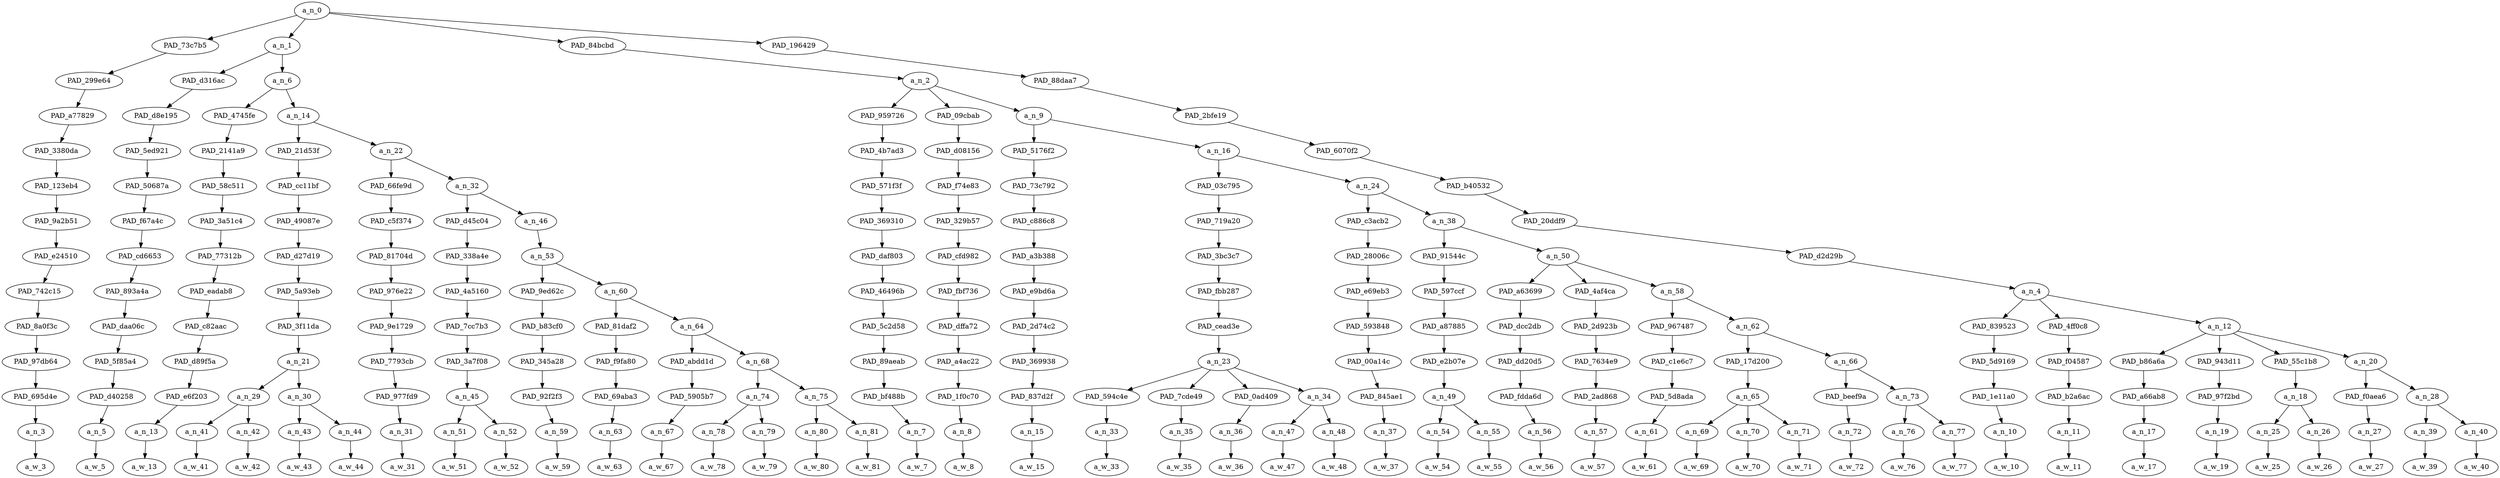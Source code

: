 strict digraph "" {
	a_n_0	[div_dir=1,
		index=0,
		level=13,
		pos="23.567220052083336,13!",
		text_span="[0, 1, 2, 3, 4, 5, 6, 7, 8, 9, 10, 11, 12, 13, 14, 15, 16, 17, 18, 19, 20, 21, 22, 23, 24, 25, 26, 27, 28, 29, 30, 31, 32, 33, 34, \
35, 36, 37, 38, 39, 40, 41, 42, 43, 44, 45]",
		value=1.00000000];
	PAD_73c7b5	[div_dir=1,
		index=2,
		level=12,
		pos="36.0,12!",
		text_span="[36]",
		value=0.01457310];
	a_n_0 -> PAD_73c7b5;
	a_n_1	[div_dir=1,
		index=0,
		level=12,
		pos="1.611328125,12!",
		text_span="[0, 1, 2, 3, 4, 5, 6, 7, 8, 9, 10, 11, 12, 13, 14, 15]",
		value=0.37267355];
	a_n_0 -> a_n_1;
	PAD_84bcbd	[div_dir=1,
		index=1,
		level=12,
		pos="17.88671875,12!",
		text_span="[16, 17, 18, 19, 20, 21, 22, 23, 24, 25, 26, 27, 28, 29, 30, 31, 32, 33, 34, 35]",
		value=0.39887964];
	a_n_0 -> PAD_84bcbd;
	PAD_196429	[div_dir=1,
		index=3,
		level=12,
		pos="38.770833333333336,12!",
		text_span="[37, 38, 39, 40, 41, 42, 43, 44, 45]",
		value=0.21325934];
	a_n_0 -> PAD_196429;
	PAD_299e64	[div_dir=1,
		index=3,
		level=11,
		pos="36.0,11!",
		text_span="[36]",
		value=0.01457310];
	PAD_73c7b5 -> PAD_299e64;
	PAD_a77829	[div_dir=1,
		index=6,
		level=10,
		pos="36.0,10!",
		text_span="[36]",
		value=0.01457310];
	PAD_299e64 -> PAD_a77829;
	PAD_3380da	[div_dir=1,
		index=8,
		level=9,
		pos="36.0,9!",
		text_span="[36]",
		value=0.01457310];
	PAD_a77829 -> PAD_3380da;
	PAD_123eb4	[div_dir=1,
		index=10,
		level=8,
		pos="36.0,8!",
		text_span="[36]",
		value=0.01457310];
	PAD_3380da -> PAD_123eb4;
	PAD_9a2b51	[div_dir=1,
		index=12,
		level=7,
		pos="36.0,7!",
		text_span="[36]",
		value=0.01457310];
	PAD_123eb4 -> PAD_9a2b51;
	PAD_e24510	[div_dir=1,
		index=13,
		level=6,
		pos="36.0,6!",
		text_span="[36]",
		value=0.01457310];
	PAD_9a2b51 -> PAD_e24510;
	PAD_742c15	[div_dir=1,
		index=16,
		level=5,
		pos="36.0,5!",
		text_span="[36]",
		value=0.01457310];
	PAD_e24510 -> PAD_742c15;
	PAD_8a0f3c	[div_dir=1,
		index=18,
		level=4,
		pos="36.0,4!",
		text_span="[36]",
		value=0.01457310];
	PAD_742c15 -> PAD_8a0f3c;
	PAD_97db64	[div_dir=1,
		index=20,
		level=3,
		pos="36.0,3!",
		text_span="[36]",
		value=0.01457310];
	PAD_8a0f3c -> PAD_97db64;
	PAD_695d4e	[div_dir=1,
		index=26,
		level=2,
		pos="36.0,2!",
		text_span="[36]",
		value=0.01457310];
	PAD_97db64 -> PAD_695d4e;
	a_n_3	[div_dir=1,
		index=36,
		level=1,
		pos="36.0,1!",
		text_span="[36]",
		value=0.01457310];
	PAD_695d4e -> a_n_3;
	a_w_3	[div_dir=0,
		index=36,
		level=0,
		pos="36,0!",
		text_span="[36]",
		value=or];
	a_n_3 -> a_w_3;
	PAD_d316ac	[div_dir=1,
		index=0,
		level=11,
		pos="0.0,11!",
		text_span="[0]",
		value=0.01668353];
	a_n_1 -> PAD_d316ac;
	a_n_6	[div_dir=1,
		index=1,
		level=11,
		pos="3.22265625,11!",
		text_span="[1, 2, 3, 4, 5, 6, 7, 8, 9, 10, 11, 12, 13, 14, 15]",
		value=0.35558776];
	a_n_1 -> a_n_6;
	PAD_d8e195	[div_dir=1,
		index=0,
		level=10,
		pos="0.0,10!",
		text_span="[0]",
		value=0.01668353];
	PAD_d316ac -> PAD_d8e195;
	PAD_5ed921	[div_dir=1,
		index=0,
		level=9,
		pos="0.0,9!",
		text_span="[0]",
		value=0.01668353];
	PAD_d8e195 -> PAD_5ed921;
	PAD_50687a	[div_dir=1,
		index=0,
		level=8,
		pos="0.0,8!",
		text_span="[0]",
		value=0.01668353];
	PAD_5ed921 -> PAD_50687a;
	PAD_f67a4c	[div_dir=1,
		index=0,
		level=7,
		pos="0.0,7!",
		text_span="[0]",
		value=0.01668353];
	PAD_50687a -> PAD_f67a4c;
	PAD_cd6653	[div_dir=1,
		index=0,
		level=6,
		pos="0.0,6!",
		text_span="[0]",
		value=0.01668353];
	PAD_f67a4c -> PAD_cd6653;
	PAD_893a4a	[div_dir=1,
		index=0,
		level=5,
		pos="0.0,5!",
		text_span="[0]",
		value=0.01668353];
	PAD_cd6653 -> PAD_893a4a;
	PAD_daa06c	[div_dir=1,
		index=0,
		level=4,
		pos="0.0,4!",
		text_span="[0]",
		value=0.01668353];
	PAD_893a4a -> PAD_daa06c;
	PAD_5f85a4	[div_dir=1,
		index=0,
		level=3,
		pos="0.0,3!",
		text_span="[0]",
		value=0.01668353];
	PAD_daa06c -> PAD_5f85a4;
	PAD_d40258	[div_dir=1,
		index=0,
		level=2,
		pos="0.0,2!",
		text_span="[0]",
		value=0.01668353];
	PAD_5f85a4 -> PAD_d40258;
	a_n_5	[div_dir=1,
		index=0,
		level=1,
		pos="0.0,1!",
		text_span="[0]",
		value=0.01668353];
	PAD_d40258 -> a_n_5;
	a_w_5	[div_dir=0,
		index=0,
		level=0,
		pos="0,0!",
		text_span="[0]",
		value=this];
	a_n_5 -> a_w_5;
	PAD_4745fe	[div_dir=1,
		index=1,
		level=10,
		pos="1.0,10!",
		text_span="[1]",
		value=0.01442402];
	a_n_6 -> PAD_4745fe;
	a_n_14	[div_dir=1,
		index=2,
		level=10,
		pos="5.4453125,10!",
		text_span="[2, 3, 4, 5, 6, 7, 8, 9, 10, 11, 12, 13, 14, 15]",
		value=0.34077374];
	a_n_6 -> a_n_14;
	PAD_2141a9	[div_dir=1,
		index=1,
		level=9,
		pos="1.0,9!",
		text_span="[1]",
		value=0.01442402];
	PAD_4745fe -> PAD_2141a9;
	PAD_58c511	[div_dir=1,
		index=1,
		level=8,
		pos="1.0,8!",
		text_span="[1]",
		value=0.01442402];
	PAD_2141a9 -> PAD_58c511;
	PAD_3a51c4	[div_dir=1,
		index=1,
		level=7,
		pos="1.0,7!",
		text_span="[1]",
		value=0.01442402];
	PAD_58c511 -> PAD_3a51c4;
	PAD_77312b	[div_dir=1,
		index=1,
		level=6,
		pos="1.0,6!",
		text_span="[1]",
		value=0.01442402];
	PAD_3a51c4 -> PAD_77312b;
	PAD_eadab8	[div_dir=1,
		index=1,
		level=5,
		pos="1.0,5!",
		text_span="[1]",
		value=0.01442402];
	PAD_77312b -> PAD_eadab8;
	PAD_c82aac	[div_dir=1,
		index=1,
		level=4,
		pos="1.0,4!",
		text_span="[1]",
		value=0.01442402];
	PAD_eadab8 -> PAD_c82aac;
	PAD_d89f5a	[div_dir=1,
		index=1,
		level=3,
		pos="1.0,3!",
		text_span="[1]",
		value=0.01442402];
	PAD_c82aac -> PAD_d89f5a;
	PAD_e6f203	[div_dir=1,
		index=1,
		level=2,
		pos="1.0,2!",
		text_span="[1]",
		value=0.01442402];
	PAD_d89f5a -> PAD_e6f203;
	a_n_13	[div_dir=1,
		index=1,
		level=1,
		pos="1.0,1!",
		text_span="[1]",
		value=0.01442402];
	PAD_e6f203 -> a_n_13;
	a_w_13	[div_dir=0,
		index=1,
		level=0,
		pos="1,0!",
		text_span="[1]",
		value=is];
	a_n_13 -> a_w_13;
	PAD_21d53f	[div_dir=1,
		index=2,
		level=9,
		pos="3.5,9!",
		text_span="[2, 3, 4, 5]",
		value=0.05561591];
	a_n_14 -> PAD_21d53f;
	a_n_22	[div_dir=1,
		index=3,
		level=9,
		pos="7.390625,9!",
		text_span="[6, 7, 8, 9, 10, 11, 12, 13, 14, 15]",
		value=0.28476189];
	a_n_14 -> a_n_22;
	PAD_cc11bf	[div_dir=1,
		index=2,
		level=8,
		pos="3.5,8!",
		text_span="[2, 3, 4, 5]",
		value=0.05561591];
	PAD_21d53f -> PAD_cc11bf;
	PAD_49087e	[div_dir=1,
		index=2,
		level=7,
		pos="3.5,7!",
		text_span="[2, 3, 4, 5]",
		value=0.05561591];
	PAD_cc11bf -> PAD_49087e;
	PAD_d27d19	[div_dir=1,
		index=2,
		level=6,
		pos="3.5,6!",
		text_span="[2, 3, 4, 5]",
		value=0.05561591];
	PAD_49087e -> PAD_d27d19;
	PAD_5a93eb	[div_dir=1,
		index=2,
		level=5,
		pos="3.5,5!",
		text_span="[2, 3, 4, 5]",
		value=0.05561591];
	PAD_d27d19 -> PAD_5a93eb;
	PAD_3f11da	[div_dir=1,
		index=2,
		level=4,
		pos="3.5,4!",
		text_span="[2, 3, 4, 5]",
		value=0.05561591];
	PAD_5a93eb -> PAD_3f11da;
	a_n_21	[div_dir=1,
		index=2,
		level=3,
		pos="3.5,3!",
		text_span="[2, 3, 4, 5]",
		value=0.05561591];
	PAD_3f11da -> a_n_21;
	a_n_29	[div_dir=-1,
		index=2,
		level=2,
		pos="2.5,2!",
		text_span="[2, 3]",
		value=0.02781490];
	a_n_21 -> a_n_29;
	a_n_30	[div_dir=1,
		index=3,
		level=2,
		pos="4.5,2!",
		text_span="[4, 5]",
		value=0.02779951];
	a_n_21 -> a_n_30;
	a_n_41	[div_dir=-1,
		index=2,
		level=1,
		pos="2.0,1!",
		text_span="[2]",
		value=0.01330208];
	a_n_29 -> a_n_41;
	a_n_42	[div_dir=1,
		index=3,
		level=1,
		pos="3.0,1!",
		text_span="[3]",
		value=0.01451162];
	a_n_29 -> a_n_42;
	a_w_41	[div_dir=0,
		index=2,
		level=0,
		pos="2,0!",
		text_span="[2]",
		value=much];
	a_n_41 -> a_w_41;
	a_w_42	[div_dir=0,
		index=3,
		level=0,
		pos="3,0!",
		text_span="[3]",
		value=more];
	a_n_42 -> a_w_42;
	a_n_43	[div_dir=1,
		index=4,
		level=1,
		pos="4.0,1!",
		text_span="[4]",
		value=0.01352772];
	a_n_30 -> a_n_43;
	a_n_44	[div_dir=-1,
		index=5,
		level=1,
		pos="5.0,1!",
		text_span="[5]",
		value=0.01426850];
	a_n_30 -> a_n_44;
	a_w_43	[div_dir=0,
		index=4,
		level=0,
		pos="4,0!",
		text_span="[4]",
		value=than];
	a_n_43 -> a_w_43;
	a_w_44	[div_dir=0,
		index=5,
		level=0,
		pos="5,0!",
		text_span="[5]",
		value=being];
	a_n_44 -> a_w_44;
	PAD_66fe9d	[div_dir=1,
		index=3,
		level=8,
		pos="6.0,8!",
		text_span="[6]",
		value=0.02100242];
	a_n_22 -> PAD_66fe9d;
	a_n_32	[div_dir=1,
		index=4,
		level=8,
		pos="8.78125,8!",
		text_span="[7, 8, 9, 10, 11, 12, 13, 14, 15]",
		value=0.26329892];
	a_n_22 -> a_n_32;
	PAD_c5f374	[div_dir=1,
		index=3,
		level=7,
		pos="6.0,7!",
		text_span="[6]",
		value=0.02100242];
	PAD_66fe9d -> PAD_c5f374;
	PAD_81704d	[div_dir=1,
		index=3,
		level=6,
		pos="6.0,6!",
		text_span="[6]",
		value=0.02100242];
	PAD_c5f374 -> PAD_81704d;
	PAD_976e22	[div_dir=1,
		index=3,
		level=5,
		pos="6.0,5!",
		text_span="[6]",
		value=0.02100242];
	PAD_81704d -> PAD_976e22;
	PAD_9e1729	[div_dir=1,
		index=3,
		level=4,
		pos="6.0,4!",
		text_span="[6]",
		value=0.02100242];
	PAD_976e22 -> PAD_9e1729;
	PAD_7793cb	[div_dir=1,
		index=3,
		level=3,
		pos="6.0,3!",
		text_span="[6]",
		value=0.02100242];
	PAD_9e1729 -> PAD_7793cb;
	PAD_977fd9	[div_dir=1,
		index=4,
		level=2,
		pos="6.0,2!",
		text_span="[6]",
		value=0.02100242];
	PAD_7793cb -> PAD_977fd9;
	a_n_31	[div_dir=1,
		index=6,
		level=1,
		pos="6.0,1!",
		text_span="[6]",
		value=0.02100242];
	PAD_977fd9 -> a_n_31;
	a_w_31	[div_dir=0,
		index=6,
		level=0,
		pos="6,0!",
		text_span="[6]",
		value=about];
	a_n_31 -> a_w_31;
	PAD_d45c04	[div_dir=1,
		index=4,
		level=7,
		pos="7.5,7!",
		text_span="[7, 8]",
		value=0.16695502];
	a_n_32 -> PAD_d45c04;
	a_n_46	[div_dir=1,
		index=5,
		level=7,
		pos="10.0625,7!",
		text_span="[9, 10, 11, 12, 13, 14, 15]",
		value=0.09588944];
	a_n_32 -> a_n_46;
	PAD_338a4e	[div_dir=1,
		index=4,
		level=6,
		pos="7.5,6!",
		text_span="[7, 8]",
		value=0.16695502];
	PAD_d45c04 -> PAD_338a4e;
	PAD_4a5160	[div_dir=1,
		index=4,
		level=5,
		pos="7.5,5!",
		text_span="[7, 8]",
		value=0.16695502];
	PAD_338a4e -> PAD_4a5160;
	PAD_7cc7b3	[div_dir=1,
		index=4,
		level=4,
		pos="7.5,4!",
		text_span="[7, 8]",
		value=0.16695502];
	PAD_4a5160 -> PAD_7cc7b3;
	PAD_3a7f08	[div_dir=1,
		index=4,
		level=3,
		pos="7.5,3!",
		text_span="[7, 8]",
		value=0.16695502];
	PAD_7cc7b3 -> PAD_3a7f08;
	a_n_45	[div_dir=1,
		index=5,
		level=2,
		pos="7.5,2!",
		text_span="[7, 8]",
		value=0.16695502];
	PAD_3a7f08 -> a_n_45;
	a_n_51	[div_dir=1,
		index=7,
		level=1,
		pos="7.0,1!",
		text_span="[7]",
		value=0.04191394];
	a_n_45 -> a_n_51;
	a_n_52	[div_dir=1,
		index=8,
		level=1,
		pos="8.0,1!",
		text_span="[8]",
		value=0.12432151];
	a_n_45 -> a_n_52;
	a_w_51	[div_dir=0,
		index=7,
		level=0,
		pos="7,0!",
		text_span="[7]",
		value=filthy];
	a_n_51 -> a_w_51;
	a_w_52	[div_dir=0,
		index=8,
		level=0,
		pos="8,0!",
		text_span="[8]",
		value=mudsharks];
	a_n_52 -> a_w_52;
	a_n_53	[div_dir=1,
		index=5,
		level=6,
		pos="10.0625,6!",
		text_span="[9, 10, 11, 12, 13, 14, 15]",
		value=0.09587471];
	a_n_46 -> a_n_53;
	PAD_9ed62c	[div_dir=-1,
		index=5,
		level=5,
		pos="9.0,5!",
		text_span="[9]",
		value=0.01353465];
	a_n_53 -> PAD_9ed62c;
	a_n_60	[div_dir=1,
		index=6,
		level=5,
		pos="11.125,5!",
		text_span="[10, 11, 12, 13, 14, 15]",
		value=0.08232531];
	a_n_53 -> a_n_60;
	PAD_b83cf0	[div_dir=-1,
		index=5,
		level=4,
		pos="9.0,4!",
		text_span="[9]",
		value=0.01353465];
	PAD_9ed62c -> PAD_b83cf0;
	PAD_345a28	[div_dir=-1,
		index=5,
		level=3,
		pos="9.0,3!",
		text_span="[9]",
		value=0.01353465];
	PAD_b83cf0 -> PAD_345a28;
	PAD_92f2f3	[div_dir=-1,
		index=6,
		level=2,
		pos="9.0,2!",
		text_span="[9]",
		value=0.01353465];
	PAD_345a28 -> PAD_92f2f3;
	a_n_59	[div_dir=-1,
		index=9,
		level=1,
		pos="9.0,1!",
		text_span="[9]",
		value=0.01353465];
	PAD_92f2f3 -> a_n_59;
	a_w_59	[div_dir=0,
		index=9,
		level=0,
		pos="9,0!",
		text_span="[9]",
		value=this1];
	a_n_59 -> a_w_59;
	PAD_81daf2	[div_dir=1,
		index=6,
		level=4,
		pos="10.0,4!",
		text_span="[10]",
		value=0.01214565];
	a_n_60 -> PAD_81daf2;
	a_n_64	[div_dir=1,
		index=7,
		level=4,
		pos="12.25,4!",
		text_span="[11, 12, 13, 14, 15]",
		value=0.07016072];
	a_n_60 -> a_n_64;
	PAD_f9fa80	[div_dir=1,
		index=6,
		level=3,
		pos="10.0,3!",
		text_span="[10]",
		value=0.01214565];
	PAD_81daf2 -> PAD_f9fa80;
	PAD_69aba3	[div_dir=1,
		index=7,
		level=2,
		pos="10.0,2!",
		text_span="[10]",
		value=0.01214565];
	PAD_f9fa80 -> PAD_69aba3;
	a_n_63	[div_dir=1,
		index=10,
		level=1,
		pos="10.0,1!",
		text_span="[10]",
		value=0.01214565];
	PAD_69aba3 -> a_n_63;
	a_w_63	[div_dir=0,
		index=10,
		level=0,
		pos="10,0!",
		text_span="[10]",
		value=is1];
	a_n_63 -> a_w_63;
	PAD_abdd1d	[div_dir=1,
		index=7,
		level=3,
		pos="11.0,3!",
		text_span="[11]",
		value=0.01254324];
	a_n_64 -> PAD_abdd1d;
	a_n_68	[div_dir=1,
		index=8,
		level=3,
		pos="13.5,3!",
		text_span="[12, 13, 14, 15]",
		value=0.05760017];
	a_n_64 -> a_n_68;
	PAD_5905b7	[div_dir=1,
		index=8,
		level=2,
		pos="11.0,2!",
		text_span="[11]",
		value=0.01254324];
	PAD_abdd1d -> PAD_5905b7;
	a_n_67	[div_dir=1,
		index=11,
		level=1,
		pos="11.0,1!",
		text_span="[11]",
		value=0.01254324];
	PAD_5905b7 -> a_n_67;
	a_w_67	[div_dir=0,
		index=11,
		level=0,
		pos="11,0!",
		text_span="[11]",
		value=about1];
	a_n_67 -> a_w_67;
	a_n_74	[div_dir=1,
		index=9,
		level=2,
		pos="12.5,2!",
		text_span="[12, 13]",
		value=0.02567218];
	a_n_68 -> a_n_74;
	a_n_75	[div_dir=1,
		index=10,
		level=2,
		pos="14.5,2!",
		text_span="[14, 15]",
		value=0.03191088];
	a_n_68 -> a_n_75;
	a_n_78	[div_dir=1,
		index=12,
		level=1,
		pos="12.0,1!",
		text_span="[12]",
		value=0.01235944];
	a_n_74 -> a_n_78;
	a_n_79	[div_dir=-1,
		index=13,
		level=1,
		pos="13.0,1!",
		text_span="[13]",
		value=0.01330716];
	a_n_74 -> a_n_79;
	a_w_78	[div_dir=0,
		index=12,
		level=0,
		pos="12,0!",
		text_span="[12]",
		value=the];
	a_n_78 -> a_w_78;
	a_w_79	[div_dir=0,
		index=13,
		level=0,
		pos="13,0!",
		text_span="[13]",
		value=destiny];
	a_n_79 -> a_w_79;
	a_n_80	[div_dir=-1,
		index=14,
		level=1,
		pos="14.0,1!",
		text_span="[14]",
		value=0.01285744];
	a_n_75 -> a_n_80;
	a_n_81	[div_dir=1,
		index=15,
		level=1,
		pos="15.0,1!",
		text_span="[15]",
		value=0.01903485];
	a_n_75 -> a_n_81;
	a_w_80	[div_dir=0,
		index=14,
		level=0,
		pos="14,0!",
		text_span="[14]",
		value=of];
	a_n_80 -> a_w_80;
	a_w_81	[div_dir=0,
		index=15,
		level=0,
		pos="15,0!",
		text_span="[15]",
		value=humanity];
	a_n_81 -> a_w_81;
	a_n_2	[div_dir=1,
		index=2,
		level=11,
		pos="17.88671875,11!",
		text_span="[16, 17, 18, 19, 20, 21, 22, 23, 24, 25, 26, 27, 28, 29, 30, 31, 32, 33, 34, 35]",
		value=0.39887964];
	PAD_84bcbd -> a_n_2;
	PAD_959726	[div_dir=1,
		index=3,
		level=10,
		pos="16.0,10!",
		text_span="[16]",
		value=0.01347142];
	a_n_2 -> PAD_959726;
	PAD_09cbab	[div_dir=1,
		index=4,
		level=10,
		pos="17.0,10!",
		text_span="[17]",
		value=0.01311988];
	a_n_2 -> PAD_09cbab;
	a_n_9	[div_dir=1,
		index=5,
		level=10,
		pos="20.66015625,10!",
		text_span="[18, 19, 20, 21, 22, 23, 24, 25, 26, 27, 28, 29, 30, 31, 32, 33, 34, 35]",
		value=0.37195378];
	a_n_2 -> a_n_9;
	PAD_4b7ad3	[div_dir=1,
		index=4,
		level=9,
		pos="16.0,9!",
		text_span="[16]",
		value=0.01347142];
	PAD_959726 -> PAD_4b7ad3;
	PAD_571f3f	[div_dir=1,
		index=5,
		level=8,
		pos="16.0,8!",
		text_span="[16]",
		value=0.01347142];
	PAD_4b7ad3 -> PAD_571f3f;
	PAD_369310	[div_dir=1,
		index=6,
		level=7,
		pos="16.0,7!",
		text_span="[16]",
		value=0.01347142];
	PAD_571f3f -> PAD_369310;
	PAD_daf803	[div_dir=1,
		index=6,
		level=6,
		pos="16.0,6!",
		text_span="[16]",
		value=0.01347142];
	PAD_369310 -> PAD_daf803;
	PAD_46496b	[div_dir=1,
		index=7,
		level=5,
		pos="16.0,5!",
		text_span="[16]",
		value=0.01347142];
	PAD_daf803 -> PAD_46496b;
	PAD_5c2d58	[div_dir=1,
		index=8,
		level=4,
		pos="16.0,4!",
		text_span="[16]",
		value=0.01347142];
	PAD_46496b -> PAD_5c2d58;
	PAD_89aeab	[div_dir=1,
		index=9,
		level=3,
		pos="16.0,3!",
		text_span="[16]",
		value=0.01347142];
	PAD_5c2d58 -> PAD_89aeab;
	PAD_bf488b	[div_dir=1,
		index=11,
		level=2,
		pos="16.0,2!",
		text_span="[16]",
		value=0.01347142];
	PAD_89aeab -> PAD_bf488b;
	a_n_7	[div_dir=1,
		index=16,
		level=1,
		pos="16.0,1!",
		text_span="[16]",
		value=0.01347142];
	PAD_bf488b -> a_n_7;
	a_w_7	[div_dir=0,
		index=16,
		level=0,
		pos="16,0!",
		text_span="[16]",
		value=does];
	a_n_7 -> a_w_7;
	PAD_d08156	[div_dir=1,
		index=5,
		level=9,
		pos="17.0,9!",
		text_span="[17]",
		value=0.01311988];
	PAD_09cbab -> PAD_d08156;
	PAD_f74e83	[div_dir=1,
		index=6,
		level=8,
		pos="17.0,8!",
		text_span="[17]",
		value=0.01311988];
	PAD_d08156 -> PAD_f74e83;
	PAD_329b57	[div_dir=1,
		index=7,
		level=7,
		pos="17.0,7!",
		text_span="[17]",
		value=0.01311988];
	PAD_f74e83 -> PAD_329b57;
	PAD_cfd982	[div_dir=1,
		index=7,
		level=6,
		pos="17.0,6!",
		text_span="[17]",
		value=0.01311988];
	PAD_329b57 -> PAD_cfd982;
	PAD_fbf736	[div_dir=1,
		index=8,
		level=5,
		pos="17.0,5!",
		text_span="[17]",
		value=0.01311988];
	PAD_cfd982 -> PAD_fbf736;
	PAD_dffa72	[div_dir=1,
		index=9,
		level=4,
		pos="17.0,4!",
		text_span="[17]",
		value=0.01311988];
	PAD_fbf736 -> PAD_dffa72;
	PAD_a4ac22	[div_dir=1,
		index=10,
		level=3,
		pos="17.0,3!",
		text_span="[17]",
		value=0.01311988];
	PAD_dffa72 -> PAD_a4ac22;
	PAD_1f0c70	[div_dir=1,
		index=12,
		level=2,
		pos="17.0,2!",
		text_span="[17]",
		value=0.01311988];
	PAD_a4ac22 -> PAD_1f0c70;
	a_n_8	[div_dir=1,
		index=17,
		level=1,
		pos="17.0,1!",
		text_span="[17]",
		value=0.01311988];
	PAD_1f0c70 -> a_n_8;
	a_w_8	[div_dir=0,
		index=17,
		level=0,
		pos="17,0!",
		text_span="[17]",
		value=it];
	a_n_8 -> a_w_8;
	PAD_5176f2	[div_dir=1,
		index=6,
		level=9,
		pos="18.0,9!",
		text_span="[18]",
		value=0.01251254];
	a_n_9 -> PAD_5176f2;
	a_n_16	[div_dir=1,
		index=7,
		level=9,
		pos="23.3203125,9!",
		text_span="[19, 20, 21, 22, 23, 24, 25, 26, 27, 28, 29, 30, 31, 32, 33, 34, 35]",
		value=0.35909500];
	a_n_9 -> a_n_16;
	PAD_73c792	[div_dir=1,
		index=7,
		level=8,
		pos="18.0,8!",
		text_span="[18]",
		value=0.01251254];
	PAD_5176f2 -> PAD_73c792;
	PAD_c886c8	[div_dir=1,
		index=8,
		level=7,
		pos="18.0,7!",
		text_span="[18]",
		value=0.01251254];
	PAD_73c792 -> PAD_c886c8;
	PAD_a3b388	[div_dir=1,
		index=8,
		level=6,
		pos="18.0,6!",
		text_span="[18]",
		value=0.01251254];
	PAD_c886c8 -> PAD_a3b388;
	PAD_e9bd6a	[div_dir=1,
		index=9,
		level=5,
		pos="18.0,5!",
		text_span="[18]",
		value=0.01251254];
	PAD_a3b388 -> PAD_e9bd6a;
	PAD_2d74c2	[div_dir=1,
		index=10,
		level=4,
		pos="18.0,4!",
		text_span="[18]",
		value=0.01251254];
	PAD_e9bd6a -> PAD_2d74c2;
	PAD_369938	[div_dir=1,
		index=11,
		level=3,
		pos="18.0,3!",
		text_span="[18]",
		value=0.01251254];
	PAD_2d74c2 -> PAD_369938;
	PAD_837d2f	[div_dir=1,
		index=13,
		level=2,
		pos="18.0,2!",
		text_span="[18]",
		value=0.01251254];
	PAD_369938 -> PAD_837d2f;
	a_n_15	[div_dir=1,
		index=18,
		level=1,
		pos="18.0,1!",
		text_span="[18]",
		value=0.01251254];
	PAD_837d2f -> a_n_15;
	a_w_15	[div_dir=0,
		index=18,
		level=0,
		pos="18,0!",
		text_span="[18]",
		value=become];
	a_n_15 -> a_w_15;
	PAD_03c795	[div_dir=1,
		index=8,
		level=8,
		pos="21.125,8!",
		text_span="[19, 20, 21, 22, 23]",
		value=0.15858116];
	a_n_16 -> PAD_03c795;
	a_n_24	[div_dir=1,
		index=9,
		level=8,
		pos="25.515625,8!",
		text_span="[24, 25, 26, 27, 28, 29, 30, 31, 32, 33, 34, 35]",
		value=0.20016603];
	a_n_16 -> a_n_24;
	PAD_719a20	[div_dir=1,
		index=9,
		level=7,
		pos="21.125,7!",
		text_span="[19, 20, 21, 22, 23]",
		value=0.15858116];
	PAD_03c795 -> PAD_719a20;
	PAD_3bc3c7	[div_dir=1,
		index=9,
		level=6,
		pos="21.125,6!",
		text_span="[19, 20, 21, 22, 23]",
		value=0.15858116];
	PAD_719a20 -> PAD_3bc3c7;
	PAD_fbb287	[div_dir=1,
		index=10,
		level=5,
		pos="21.125,5!",
		text_span="[19, 20, 21, 22, 23]",
		value=0.15858116];
	PAD_3bc3c7 -> PAD_fbb287;
	PAD_cead3e	[div_dir=1,
		index=11,
		level=4,
		pos="21.125,4!",
		text_span="[19, 20, 21, 22, 23]",
		value=0.15858116];
	PAD_fbb287 -> PAD_cead3e;
	a_n_23	[div_dir=1,
		index=12,
		level=3,
		pos="21.125,3!",
		text_span="[19, 20, 21, 22, 23]",
		value=0.15858116];
	PAD_cead3e -> a_n_23;
	PAD_594c4e	[div_dir=1,
		index=14,
		level=2,
		pos="19.0,2!",
		text_span="[19]",
		value=0.01194359];
	a_n_23 -> PAD_594c4e;
	PAD_7cde49	[div_dir=1,
		index=16,
		level=2,
		pos="22.0,2!",
		text_span="[22]",
		value=0.06883696];
	a_n_23 -> PAD_7cde49;
	PAD_0ad409	[div_dir=1,
		index=17,
		level=2,
		pos="23.0,2!",
		text_span="[23]",
		value=0.02570363];
	a_n_23 -> PAD_0ad409;
	a_n_34	[div_dir=1,
		index=15,
		level=2,
		pos="20.5,2!",
		text_span="[20, 21]",
		value=0.05179683];
	a_n_23 -> a_n_34;
	a_n_33	[div_dir=1,
		index=19,
		level=1,
		pos="19.0,1!",
		text_span="[19]",
		value=0.01194359];
	PAD_594c4e -> a_n_33;
	a_w_33	[div_dir=0,
		index=19,
		level=0,
		pos="19,0!",
		text_span="[19]",
		value=a];
	a_n_33 -> a_w_33;
	a_n_35	[div_dir=1,
		index=22,
		level=1,
		pos="22.0,1!",
		text_span="[22]",
		value=0.06883696];
	PAD_7cde49 -> a_n_35;
	a_w_35	[div_dir=0,
		index=22,
		level=0,
		pos="22,0!",
		text_span="[22]",
		value=mulatto];
	a_n_35 -> a_w_35;
	a_n_36	[div_dir=1,
		index=23,
		level=1,
		pos="23.0,1!",
		text_span="[23]",
		value=0.02570363];
	PAD_0ad409 -> a_n_36;
	a_w_36	[div_dir=0,
		index=23,
		level=0,
		pos="23,0!",
		text_span="[23]",
		value=race];
	a_n_36 -> a_w_36;
	a_n_47	[div_dir=1,
		index=20,
		level=1,
		pos="20.0,1!",
		text_span="[20]",
		value=0.02911862];
	a_n_34 -> a_n_47;
	a_n_48	[div_dir=1,
		index=21,
		level=1,
		pos="21.0,1!",
		text_span="[21]",
		value=0.02260900];
	a_n_34 -> a_n_48;
	a_w_47	[div_dir=0,
		index=20,
		level=0,
		pos="20,0!",
		text_span="[20]",
		value=dumbed];
	a_n_47 -> a_w_47;
	a_w_48	[div_dir=0,
		index=21,
		level=0,
		pos="21,0!",
		text_span="[21]",
		value=down];
	a_n_48 -> a_w_48;
	PAD_c3acb2	[div_dir=1,
		index=10,
		level=7,
		pos="24.0,7!",
		text_span="[24]",
		value=0.01385887];
	a_n_24 -> PAD_c3acb2;
	a_n_38	[div_dir=1,
		index=11,
		level=7,
		pos="27.03125,7!",
		text_span="[25, 26, 27, 28, 29, 30, 31, 32, 33, 34, 35]",
		value=0.18610193];
	a_n_24 -> a_n_38;
	PAD_28006c	[div_dir=1,
		index=10,
		level=6,
		pos="24.0,6!",
		text_span="[24]",
		value=0.01385887];
	PAD_c3acb2 -> PAD_28006c;
	PAD_e69eb3	[div_dir=1,
		index=11,
		level=5,
		pos="24.0,5!",
		text_span="[24]",
		value=0.01385887];
	PAD_28006c -> PAD_e69eb3;
	PAD_593848	[div_dir=1,
		index=12,
		level=4,
		pos="24.0,4!",
		text_span="[24]",
		value=0.01385887];
	PAD_e69eb3 -> PAD_593848;
	PAD_00a14c	[div_dir=1,
		index=13,
		level=3,
		pos="24.0,3!",
		text_span="[24]",
		value=0.01385887];
	PAD_593848 -> PAD_00a14c;
	PAD_845ae1	[div_dir=1,
		index=18,
		level=2,
		pos="24.0,2!",
		text_span="[24]",
		value=0.01385887];
	PAD_00a14c -> PAD_845ae1;
	a_n_37	[div_dir=1,
		index=24,
		level=1,
		pos="24.0,1!",
		text_span="[24]",
		value=0.01385887];
	PAD_845ae1 -> a_n_37;
	a_w_37	[div_dir=0,
		index=24,
		level=0,
		pos="24,0!",
		text_span="[24]",
		value=where];
	a_n_37 -> a_w_37;
	PAD_91544c	[div_dir=1,
		index=11,
		level=6,
		pos="25.5,6!",
		text_span="[25, 26]",
		value=0.03194033];
	a_n_38 -> PAD_91544c;
	a_n_50	[div_dir=1,
		index=12,
		level=6,
		pos="28.5625,6!",
		text_span="[27, 28, 29, 30, 31, 32, 33, 34, 35]",
		value=0.15394830];
	a_n_38 -> a_n_50;
	PAD_597ccf	[div_dir=1,
		index=12,
		level=5,
		pos="25.5,5!",
		text_span="[25, 26]",
		value=0.03194033];
	PAD_91544c -> PAD_597ccf;
	PAD_a87885	[div_dir=1,
		index=13,
		level=4,
		pos="25.5,4!",
		text_span="[25, 26]",
		value=0.03194033];
	PAD_597ccf -> PAD_a87885;
	PAD_e2b07e	[div_dir=1,
		index=14,
		level=3,
		pos="25.5,3!",
		text_span="[25, 26]",
		value=0.03194033];
	PAD_a87885 -> PAD_e2b07e;
	a_n_49	[div_dir=1,
		index=19,
		level=2,
		pos="25.5,2!",
		text_span="[25, 26]",
		value=0.03194033];
	PAD_e2b07e -> a_n_49;
	a_n_54	[div_dir=1,
		index=25,
		level=1,
		pos="25.0,1!",
		text_span="[25]",
		value=0.01370906];
	a_n_49 -> a_n_54;
	a_n_55	[div_dir=1,
		index=26,
		level=1,
		pos="26.0,1!",
		text_span="[26]",
		value=0.01807558];
	a_n_49 -> a_n_55;
	a_w_54	[div_dir=0,
		index=25,
		level=0,
		pos="25,0!",
		text_span="[25]",
		value=the1];
	a_n_54 -> a_w_54;
	a_w_55	[div_dir=0,
		index=26,
		level=0,
		pos="26,0!",
		text_span="[26]",
		value=west];
	a_n_55 -> a_w_55;
	PAD_a63699	[div_dir=1,
		index=13,
		level=5,
		pos="27.0,5!",
		text_span="[27]",
		value=0.01491385];
	a_n_50 -> PAD_a63699;
	PAD_4af4ca	[div_dir=1,
		index=14,
		level=5,
		pos="28.0,5!",
		text_span="[28]",
		value=0.01519425];
	a_n_50 -> PAD_4af4ca;
	a_n_58	[div_dir=1,
		index=15,
		level=5,
		pos="30.6875,5!",
		text_span="[29, 30, 31, 32, 33, 34, 35]",
		value=0.12367616];
	a_n_50 -> a_n_58;
	PAD_dcc2db	[div_dir=1,
		index=14,
		level=4,
		pos="27.0,4!",
		text_span="[27]",
		value=0.01491385];
	PAD_a63699 -> PAD_dcc2db;
	PAD_dd20d5	[div_dir=1,
		index=15,
		level=3,
		pos="27.0,3!",
		text_span="[27]",
		value=0.01491385];
	PAD_dcc2db -> PAD_dd20d5;
	PAD_fdda6d	[div_dir=1,
		index=20,
		level=2,
		pos="27.0,2!",
		text_span="[27]",
		value=0.01491385];
	PAD_dd20d5 -> PAD_fdda6d;
	a_n_56	[div_dir=1,
		index=27,
		level=1,
		pos="27.0,1!",
		text_span="[27]",
		value=0.01491385];
	PAD_fdda6d -> a_n_56;
	a_w_56	[div_dir=0,
		index=27,
		level=0,
		pos="27,0!",
		text_span="[27]",
		value=falls];
	a_n_56 -> a_w_56;
	PAD_2d923b	[div_dir=1,
		index=15,
		level=4,
		pos="28.0,4!",
		text_span="[28]",
		value=0.01519425];
	PAD_4af4ca -> PAD_2d923b;
	PAD_7634e9	[div_dir=1,
		index=16,
		level=3,
		pos="28.0,3!",
		text_span="[28]",
		value=0.01519425];
	PAD_2d923b -> PAD_7634e9;
	PAD_2ad868	[div_dir=1,
		index=21,
		level=2,
		pos="28.0,2!",
		text_span="[28]",
		value=0.01519425];
	PAD_7634e9 -> PAD_2ad868;
	a_n_57	[div_dir=1,
		index=28,
		level=1,
		pos="28.0,1!",
		text_span="[28]",
		value=0.01519425];
	PAD_2ad868 -> a_n_57;
	a_w_57	[div_dir=0,
		index=28,
		level=0,
		pos="28,0!",
		text_span="[28]",
		value=apart];
	a_n_57 -> a_w_57;
	PAD_967487	[div_dir=1,
		index=16,
		level=4,
		pos="29.0,4!",
		text_span="[29]",
		value=0.01395625];
	a_n_58 -> PAD_967487;
	a_n_62	[div_dir=1,
		index=17,
		level=4,
		pos="32.375,4!",
		text_span="[30, 31, 32, 33, 34, 35]",
		value=0.10955453];
	a_n_58 -> a_n_62;
	PAD_c1e6c7	[div_dir=1,
		index=17,
		level=3,
		pos="29.0,3!",
		text_span="[29]",
		value=0.01395625];
	PAD_967487 -> PAD_c1e6c7;
	PAD_5d8ada	[div_dir=1,
		index=22,
		level=2,
		pos="29.0,2!",
		text_span="[29]",
		value=0.01395625];
	PAD_c1e6c7 -> PAD_5d8ada;
	a_n_61	[div_dir=1,
		index=29,
		level=1,
		pos="29.0,1!",
		text_span="[29]",
		value=0.01395625];
	PAD_5d8ada -> a_n_61;
	a_w_61	[div_dir=0,
		index=29,
		level=0,
		pos="29,0!",
		text_span="[29]",
		value=like];
	a_n_61 -> a_w_61;
	PAD_17d200	[div_dir=1,
		index=18,
		level=3,
		pos="31.0,3!",
		text_span="[30, 31, 32]",
		value=0.06384099];
	a_n_62 -> PAD_17d200;
	a_n_66	[div_dir=1,
		index=19,
		level=3,
		pos="33.75,3!",
		text_span="[33, 34, 35]",
		value=0.04554698];
	a_n_62 -> a_n_66;
	a_n_65	[div_dir=1,
		index=23,
		level=2,
		pos="31.0,2!",
		text_span="[30, 31, 32]",
		value=0.06384099];
	PAD_17d200 -> a_n_65;
	a_n_69	[div_dir=1,
		index=30,
		level=1,
		pos="30.0,1!",
		text_span="[30]",
		value=0.01961327];
	a_n_65 -> a_n_69;
	a_n_70	[div_dir=1,
		index=31,
		level=1,
		pos="31.0,1!",
		text_span="[31]",
		value=0.01320871];
	a_n_65 -> a_n_70;
	a_n_71	[div_dir=1,
		index=32,
		level=1,
		pos="32.0,1!",
		text_span="[32]",
		value=0.03091956];
	a_n_65 -> a_n_71;
	a_w_69	[div_dir=0,
		index=30,
		level=0,
		pos="30,0!",
		text_span="[30]",
		value=africa];
	a_n_69 -> a_w_69;
	a_w_70	[div_dir=0,
		index=31,
		level=0,
		pos="31,0!",
		text_span="[31]",
		value=and];
	a_n_70 -> a_w_70;
	a_w_71	[div_dir=0,
		index=32,
		level=0,
		pos="32,0!",
		text_span="[32]",
		value=asians];
	a_n_71 -> a_w_71;
	PAD_beef9a	[div_dir=1,
		index=24,
		level=2,
		pos="33.0,2!",
		text_span="[33]",
		value=0.01591680];
	a_n_66 -> PAD_beef9a;
	a_n_73	[div_dir=1,
		index=25,
		level=2,
		pos="34.5,2!",
		text_span="[34, 35]",
		value=0.02949040];
	a_n_66 -> a_n_73;
	a_n_72	[div_dir=1,
		index=33,
		level=1,
		pos="33.0,1!",
		text_span="[33]",
		value=0.01591680];
	PAD_beef9a -> a_n_72;
	a_w_72	[div_dir=0,
		index=33,
		level=0,
		pos="33,0!",
		text_span="[33]",
		value=dominate];
	a_n_72 -> a_w_72;
	a_n_76	[div_dir=1,
		index=34,
		level=1,
		pos="34.0,1!",
		text_span="[34]",
		value=0.01338236];
	a_n_73 -> a_n_76;
	a_n_77	[div_dir=1,
		index=35,
		level=1,
		pos="35.0,1!",
		text_span="[35]",
		value=0.01599855];
	a_n_73 -> a_n_77;
	a_w_76	[div_dir=0,
		index=34,
		level=0,
		pos="34,0!",
		text_span="[34]",
		value=the2];
	a_n_76 -> a_w_76;
	a_w_77	[div_dir=0,
		index=35,
		level=0,
		pos="35,0!",
		text_span="[35]",
		value=future];
	a_n_77 -> a_w_77;
	PAD_88daa7	[div_dir=1,
		index=4,
		level=11,
		pos="38.770833333333336,11!",
		text_span="[37, 38, 39, 40, 41, 42, 43, 44, 45]",
		value=0.21325934];
	PAD_196429 -> PAD_88daa7;
	PAD_2bfe19	[div_dir=1,
		index=7,
		level=10,
		pos="38.770833333333336,10!",
		text_span="[37, 38, 39, 40, 41, 42, 43, 44, 45]",
		value=0.21325934];
	PAD_88daa7 -> PAD_2bfe19;
	PAD_6070f2	[div_dir=1,
		index=9,
		level=9,
		pos="38.770833333333336,9!",
		text_span="[37, 38, 39, 40, 41, 42, 43, 44, 45]",
		value=0.21325934];
	PAD_2bfe19 -> PAD_6070f2;
	PAD_b40532	[div_dir=1,
		index=11,
		level=8,
		pos="38.770833333333336,8!",
		text_span="[37, 38, 39, 40, 41, 42, 43, 44, 45]",
		value=0.21325934];
	PAD_6070f2 -> PAD_b40532;
	PAD_20ddf9	[div_dir=1,
		index=13,
		level=7,
		pos="38.770833333333336,7!",
		text_span="[37, 38, 39, 40, 41, 42, 43, 44, 45]",
		value=0.21325934];
	PAD_b40532 -> PAD_20ddf9;
	PAD_d2d29b	[div_dir=1,
		index=14,
		level=6,
		pos="38.770833333333336,6!",
		text_span="[37, 38, 39, 40, 41, 42, 43, 44, 45]",
		value=0.21325934];
	PAD_20ddf9 -> PAD_d2d29b;
	a_n_4	[div_dir=1,
		index=17,
		level=5,
		pos="38.770833333333336,5!",
		text_span="[37, 38, 39, 40, 41, 42, 43, 44, 45]",
		value=0.21325934];
	PAD_d2d29b -> a_n_4;
	PAD_839523	[div_dir=1,
		index=19,
		level=4,
		pos="37.0,4!",
		text_span="[37]",
		value=0.01340720];
	a_n_4 -> PAD_839523;
	PAD_4ff0c8	[div_dir=1,
		index=20,
		level=4,
		pos="38.0,4!",
		text_span="[38]",
		value=0.01579837];
	a_n_4 -> PAD_4ff0c8;
	a_n_12	[div_dir=1,
		index=21,
		level=4,
		pos="41.3125,4!",
		text_span="[39, 40, 41, 42, 43, 44, 45]",
		value=0.18370570];
	a_n_4 -> a_n_12;
	PAD_5d9169	[div_dir=1,
		index=21,
		level=3,
		pos="37.0,3!",
		text_span="[37]",
		value=0.01340720];
	PAD_839523 -> PAD_5d9169;
	PAD_1e11a0	[div_dir=1,
		index=27,
		level=2,
		pos="37.0,2!",
		text_span="[37]",
		value=0.01340720];
	PAD_5d9169 -> PAD_1e11a0;
	a_n_10	[div_dir=1,
		index=37,
		level=1,
		pos="37.0,1!",
		text_span="[37]",
		value=0.01340720];
	PAD_1e11a0 -> a_n_10;
	a_w_10	[div_dir=0,
		index=37,
		level=0,
		pos="37,0!",
		text_span="[37]",
		value=do];
	a_n_10 -> a_w_10;
	PAD_f04587	[div_dir=1,
		index=22,
		level=3,
		pos="38.0,3!",
		text_span="[38]",
		value=0.01579837];
	PAD_4ff0c8 -> PAD_f04587;
	PAD_b2a6ac	[div_dir=1,
		index=28,
		level=2,
		pos="38.0,2!",
		text_span="[38]",
		value=0.01579837];
	PAD_f04587 -> PAD_b2a6ac;
	a_n_11	[div_dir=1,
		index=38,
		level=1,
		pos="38.0,1!",
		text_span="[38]",
		value=0.01579837];
	PAD_b2a6ac -> a_n_11;
	a_w_11	[div_dir=0,
		index=38,
		level=0,
		pos="38,0!",
		text_span="[38]",
		value=we];
	a_n_11 -> a_w_11;
	PAD_b86a6a	[div_dir=1,
		index=23,
		level=3,
		pos="39.0,3!",
		text_span="[39]",
		value=0.01876642];
	a_n_12 -> PAD_b86a6a;
	PAD_943d11	[div_dir=1,
		index=25,
		level=3,
		pos="42.0,3!",
		text_span="[42]",
		value=0.02006043];
	a_n_12 -> PAD_943d11;
	PAD_55c1b8	[div_dir=1,
		index=24,
		level=3,
		pos="40.5,3!",
		text_span="[40, 41]",
		value=0.08627817];
	a_n_12 -> PAD_55c1b8;
	a_n_20	[div_dir=1,
		index=26,
		level=3,
		pos="43.75,3!",
		text_span="[43, 44, 45]",
		value=0.05829331];
	a_n_12 -> a_n_20;
	PAD_a66ab8	[div_dir=1,
		index=29,
		level=2,
		pos="39.0,2!",
		text_span="[39]",
		value=0.01876642];
	PAD_b86a6a -> PAD_a66ab8;
	a_n_17	[div_dir=1,
		index=39,
		level=1,
		pos="39.0,1!",
		text_span="[39]",
		value=0.01876642];
	PAD_a66ab8 -> a_n_17;
	a_w_17	[div_dir=0,
		index=39,
		level=0,
		pos="39,0!",
		text_span="[39]",
		value=ship];
	a_n_17 -> a_w_17;
	PAD_97f2bd	[div_dir=1,
		index=31,
		level=2,
		pos="42.0,2!",
		text_span="[42]",
		value=0.02006043];
	PAD_943d11 -> PAD_97f2bd;
	a_n_19	[div_dir=1,
		index=42,
		level=1,
		pos="42.0,1!",
		text_span="[42]",
		value=0.02006043];
	PAD_97f2bd -> a_n_19;
	a_w_19	[div_dir=0,
		index=42,
		level=0,
		pos="42,0!",
		text_span="[42]",
		value=back];
	a_n_19 -> a_w_19;
	a_n_18	[div_dir=1,
		index=30,
		level=2,
		pos="40.5,2!",
		text_span="[40, 41]",
		value=0.08627817];
	PAD_55c1b8 -> a_n_18;
	a_n_25	[div_dir=1,
		index=40,
		level=1,
		pos="40.0,1!",
		text_span="[40]",
		value=0.01815454];
	a_n_18 -> a_n_25;
	a_n_26	[div_dir=-1,
		index=41,
		level=1,
		pos="41.0,1!",
		text_span="[41]",
		value=0.06806846];
	a_n_18 -> a_n_26;
	a_w_25	[div_dir=0,
		index=40,
		level=0,
		pos="40,0!",
		text_span="[40]",
		value=the3];
	a_n_25 -> a_w_25;
	a_w_26	[div_dir=0,
		index=41,
		level=0,
		pos="41,0!",
		text_span="[41]",
		value=nigs];
	a_n_26 -> a_w_26;
	PAD_f0aea6	[div_dir=1,
		index=32,
		level=2,
		pos="43.0,2!",
		text_span="[43]",
		value=0.01394582];
	a_n_20 -> PAD_f0aea6;
	a_n_28	[div_dir=1,
		index=33,
		level=2,
		pos="44.5,2!",
		text_span="[44, 45]",
		value=0.04406890];
	a_n_20 -> a_n_28;
	a_n_27	[div_dir=1,
		index=43,
		level=1,
		pos="43.0,1!",
		text_span="[43]",
		value=0.01394582];
	PAD_f0aea6 -> a_n_27;
	a_w_27	[div_dir=0,
		index=43,
		level=0,
		pos="43,0!",
		text_span="[43]",
		value=where1];
	a_n_27 -> a_w_27;
	a_n_39	[div_dir=1,
		index=44,
		level=1,
		pos="44.0,1!",
		text_span="[44]",
		value=0.01520728];
	a_n_28 -> a_n_39;
	a_n_40	[div_dir=1,
		index=45,
		level=1,
		pos="45.0,1!",
		text_span="[45]",
		value=0.02857620];
	a_n_28 -> a_n_40;
	a_w_39	[div_dir=0,
		index=44,
		level=0,
		pos="44,0!",
		text_span="[44]",
		value=they];
	a_n_39 -> a_w_39;
	a_w_40	[div_dir=0,
		index=45,
		level=0,
		pos="45,0!",
		text_span="[45]",
		value=belong];
	a_n_40 -> a_w_40;
}
